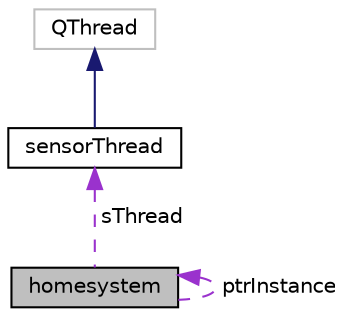digraph "homesystem"
{
  edge [fontname="Helvetica",fontsize="10",labelfontname="Helvetica",labelfontsize="10"];
  node [fontname="Helvetica",fontsize="10",shape=record];
  Node1 [label="homesystem",height=0.2,width=0.4,color="black", fillcolor="grey75", style="filled", fontcolor="black"];
  Node1 -> Node1 [dir="back",color="darkorchid3",fontsize="10",style="dashed",label=" ptrInstance" ,fontname="Helvetica"];
  Node2 -> Node1 [dir="back",color="darkorchid3",fontsize="10",style="dashed",label=" sThread" ,fontname="Helvetica"];
  Node2 [label="sensorThread",height=0.2,width=0.4,color="black", fillcolor="white", style="filled",URL="$classsensorThread.html",tooltip="header file for the thread of the sensor. Description: Start the thread of the sensor so it runs whil..."];
  Node3 -> Node2 [dir="back",color="midnightblue",fontsize="10",style="solid",fontname="Helvetica"];
  Node3 [label="QThread",height=0.2,width=0.4,color="grey75", fillcolor="white", style="filled"];
}
